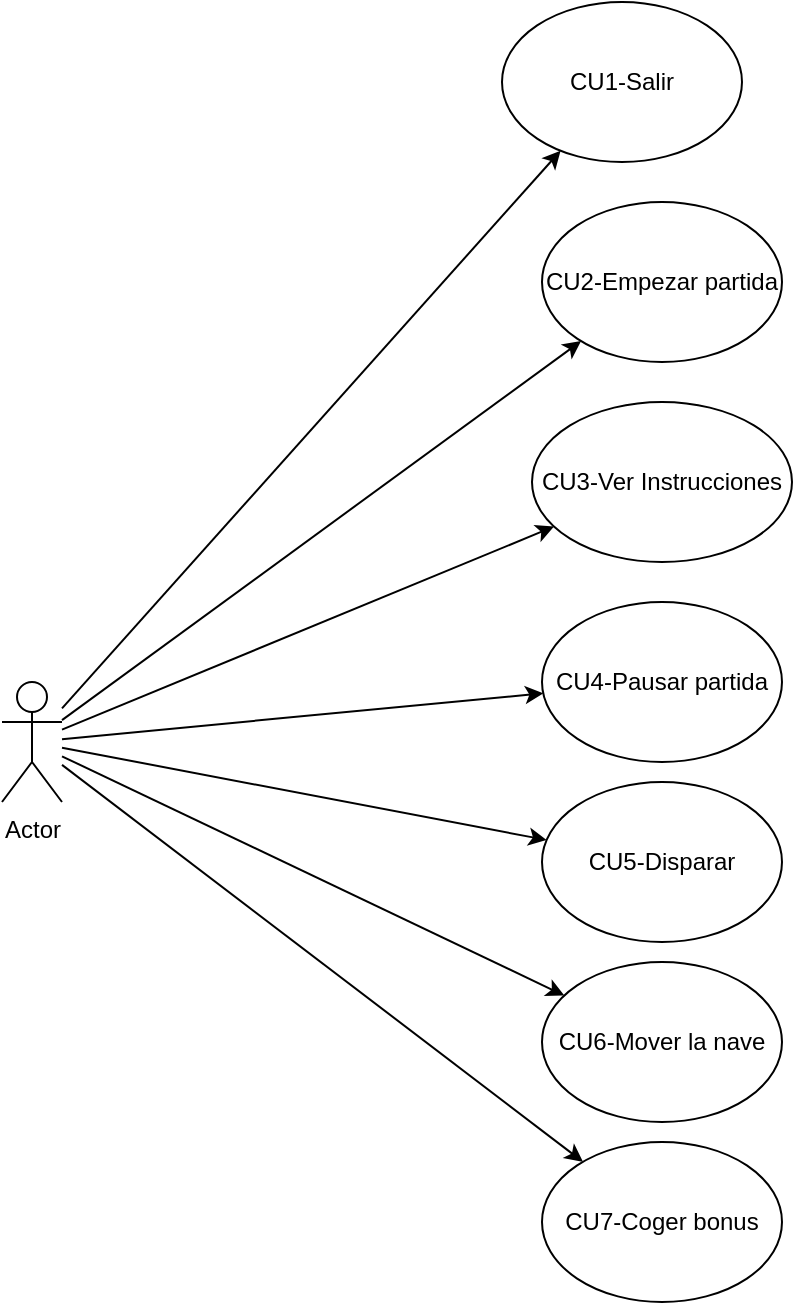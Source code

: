 <mxfile version="20.6.2" type="device"><diagram id="tzB_rQ8q-zaK1wv6MYCY" name="Página-1"><mxGraphModel dx="914" dy="775" grid="1" gridSize="10" guides="1" tooltips="1" connect="1" arrows="1" fold="1" page="1" pageScale="1" pageWidth="4000" pageHeight="2000" math="0" shadow="0"><root><mxCell id="0"/><mxCell id="1" parent="0"/><mxCell id="oEbltCSanaygElSti_s7-3" style="edgeStyle=none;rounded=0;orthogonalLoop=1;jettySize=auto;html=1;" edge="1" parent="1" source="oEbltCSanaygElSti_s7-1" target="oEbltCSanaygElSti_s7-4"><mxGeometry relative="1" as="geometry"><mxPoint x="730" y="280" as="targetPoint"/></mxGeometry></mxCell><mxCell id="oEbltCSanaygElSti_s7-6" style="edgeStyle=none;rounded=0;orthogonalLoop=1;jettySize=auto;html=1;" edge="1" parent="1" source="oEbltCSanaygElSti_s7-1" target="oEbltCSanaygElSti_s7-5"><mxGeometry relative="1" as="geometry"/></mxCell><mxCell id="oEbltCSanaygElSti_s7-8" style="edgeStyle=none;rounded=0;orthogonalLoop=1;jettySize=auto;html=1;" edge="1" parent="1" source="oEbltCSanaygElSti_s7-1" target="oEbltCSanaygElSti_s7-7"><mxGeometry relative="1" as="geometry"/></mxCell><mxCell id="oEbltCSanaygElSti_s7-10" style="edgeStyle=none;rounded=0;orthogonalLoop=1;jettySize=auto;html=1;" edge="1" parent="1" source="oEbltCSanaygElSti_s7-1" target="oEbltCSanaygElSti_s7-9"><mxGeometry relative="1" as="geometry"/></mxCell><mxCell id="oEbltCSanaygElSti_s7-12" style="edgeStyle=none;rounded=0;orthogonalLoop=1;jettySize=auto;html=1;" edge="1" parent="1" source="oEbltCSanaygElSti_s7-1" target="oEbltCSanaygElSti_s7-11"><mxGeometry relative="1" as="geometry"/></mxCell><mxCell id="oEbltCSanaygElSti_s7-14" style="edgeStyle=none;rounded=0;orthogonalLoop=1;jettySize=auto;html=1;" edge="1" parent="1" source="oEbltCSanaygElSti_s7-1" target="oEbltCSanaygElSti_s7-13"><mxGeometry relative="1" as="geometry"/></mxCell><mxCell id="oEbltCSanaygElSti_s7-16" style="edgeStyle=none;rounded=0;orthogonalLoop=1;jettySize=auto;html=1;" edge="1" parent="1" source="oEbltCSanaygElSti_s7-1" target="oEbltCSanaygElSti_s7-15"><mxGeometry relative="1" as="geometry"/></mxCell><mxCell id="oEbltCSanaygElSti_s7-1" value="Actor" style="shape=umlActor;verticalLabelPosition=bottom;verticalAlign=top;html=1;outlineConnect=0;" vertex="1" parent="1"><mxGeometry x="540" y="470" width="30" height="60" as="geometry"/></mxCell><mxCell id="oEbltCSanaygElSti_s7-4" value="CU2-Empezar partida" style="ellipse;whiteSpace=wrap;html=1;" vertex="1" parent="1"><mxGeometry x="810" y="230" width="120" height="80" as="geometry"/></mxCell><mxCell id="oEbltCSanaygElSti_s7-5" value="CU1-Salir" style="ellipse;whiteSpace=wrap;html=1;" vertex="1" parent="1"><mxGeometry x="790" y="130" width="120" height="80" as="geometry"/></mxCell><mxCell id="oEbltCSanaygElSti_s7-7" value="CU4-Pausar partida" style="ellipse;whiteSpace=wrap;html=1;" vertex="1" parent="1"><mxGeometry x="810" y="430" width="120" height="80" as="geometry"/></mxCell><mxCell id="oEbltCSanaygElSti_s7-9" value="CU5-Disparar" style="ellipse;whiteSpace=wrap;html=1;" vertex="1" parent="1"><mxGeometry x="810" y="520" width="120" height="80" as="geometry"/></mxCell><mxCell id="oEbltCSanaygElSti_s7-11" value="CU6-Mover la nave" style="ellipse;whiteSpace=wrap;html=1;" vertex="1" parent="1"><mxGeometry x="810" y="610" width="120" height="80" as="geometry"/></mxCell><mxCell id="oEbltCSanaygElSti_s7-13" value="CU3-Ver Instrucciones" style="ellipse;whiteSpace=wrap;html=1;" vertex="1" parent="1"><mxGeometry x="805" y="330" width="130" height="80" as="geometry"/></mxCell><mxCell id="oEbltCSanaygElSti_s7-15" value="CU7-Coger bonus" style="ellipse;whiteSpace=wrap;html=1;" vertex="1" parent="1"><mxGeometry x="810" y="700" width="120" height="80" as="geometry"/></mxCell></root></mxGraphModel></diagram></mxfile>